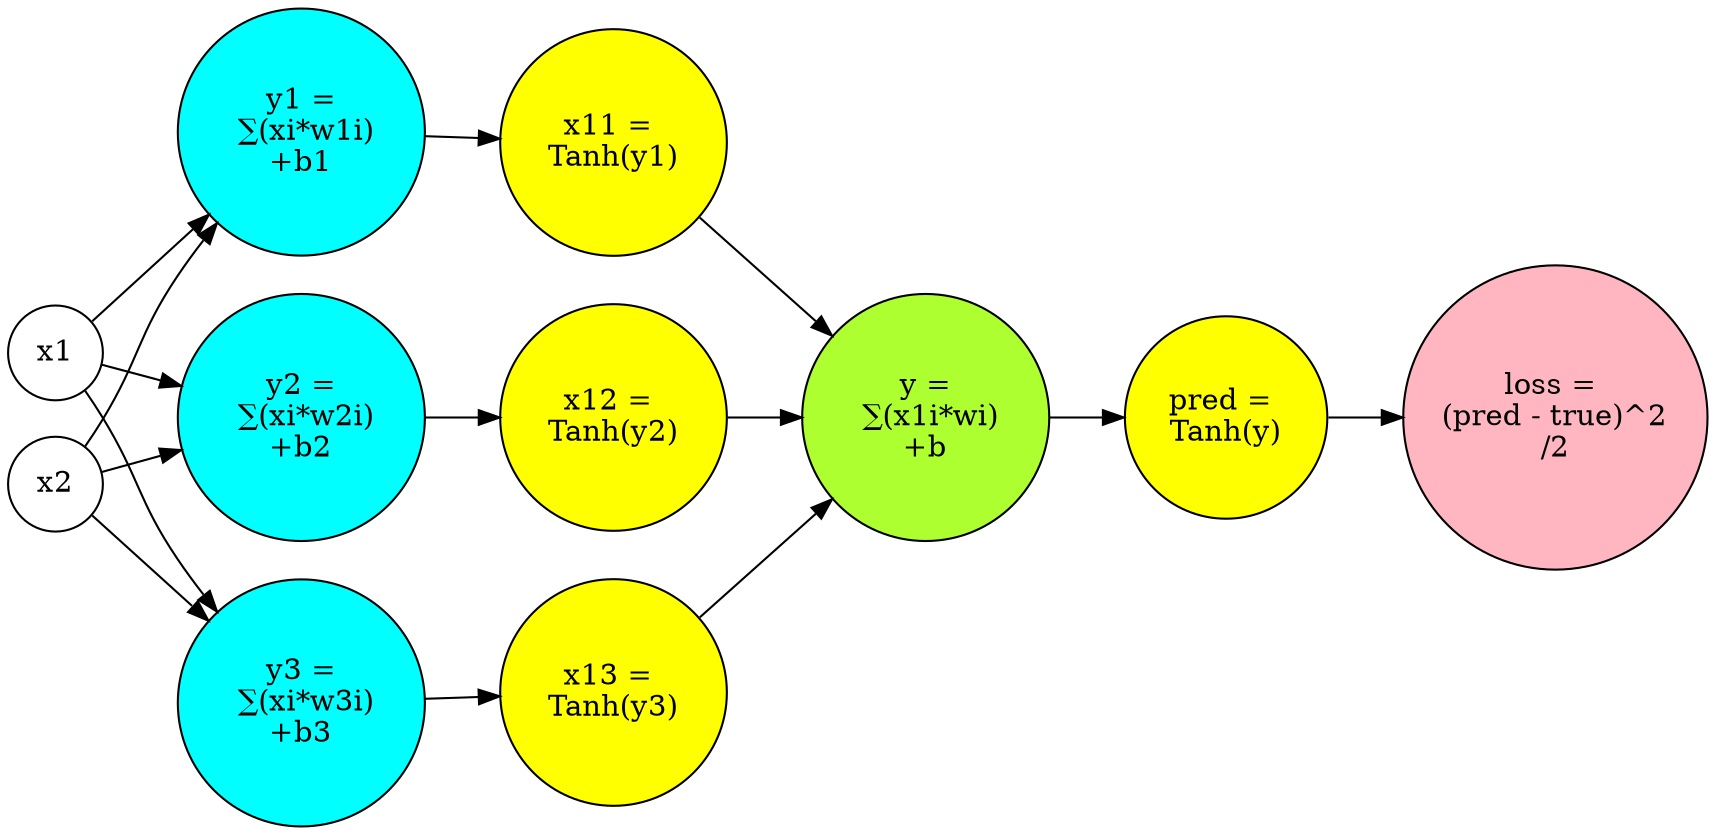 digraph NeuralNetwork {
    rankdir=LR;

    // input layer
    node [shape=circle margin=0.1];
    x1;
    x2;

  // tanh layers
    node [shape=circle style=filled fillcolor=yellow];

    t11 [label="x11 = \nTanh(y1)"];
    t12 [label="x12 = \nTanh(y2)"];
    t13 [label="x13 = \nTanh(y3)"];

    t21 [label="pred = \nTanh(y)"];

    // hidden layer
    node [shape=circle style=filled fillcolor=aqua margin=0.1 width=1.0];
    h1 [label="y1 =\n ∑(xi*w1i)\n+b1"];
    h2 [label="y2 =\n ∑(xi*w2i)\n+b2"];
    h3 [label="y3 =\n ∑(xi*w3i)\n+b3"];

    // output layer
    node [shape=circle style=filled fillcolor=greenyellow];
    y [label="y =\n ∑(x1i*wi)\n+b"];

    node [shape=circle style=filled fillcolor=lightpink margin=0.01];
    e [label="loss = \n(pred - true)^2\n/2"];

    // weights and biases
    x1 -> h1
    x1 -> h2
    x1 -> h3

    x2 -> h1
    x2 -> h2
    x2 -> h3

    h1 -> t11
    h2 -> t12
    h3 -> t13

    t11 -> y
    t12 -> y
    t13 -> y
    
    y -> t21

    t21 -> e
}